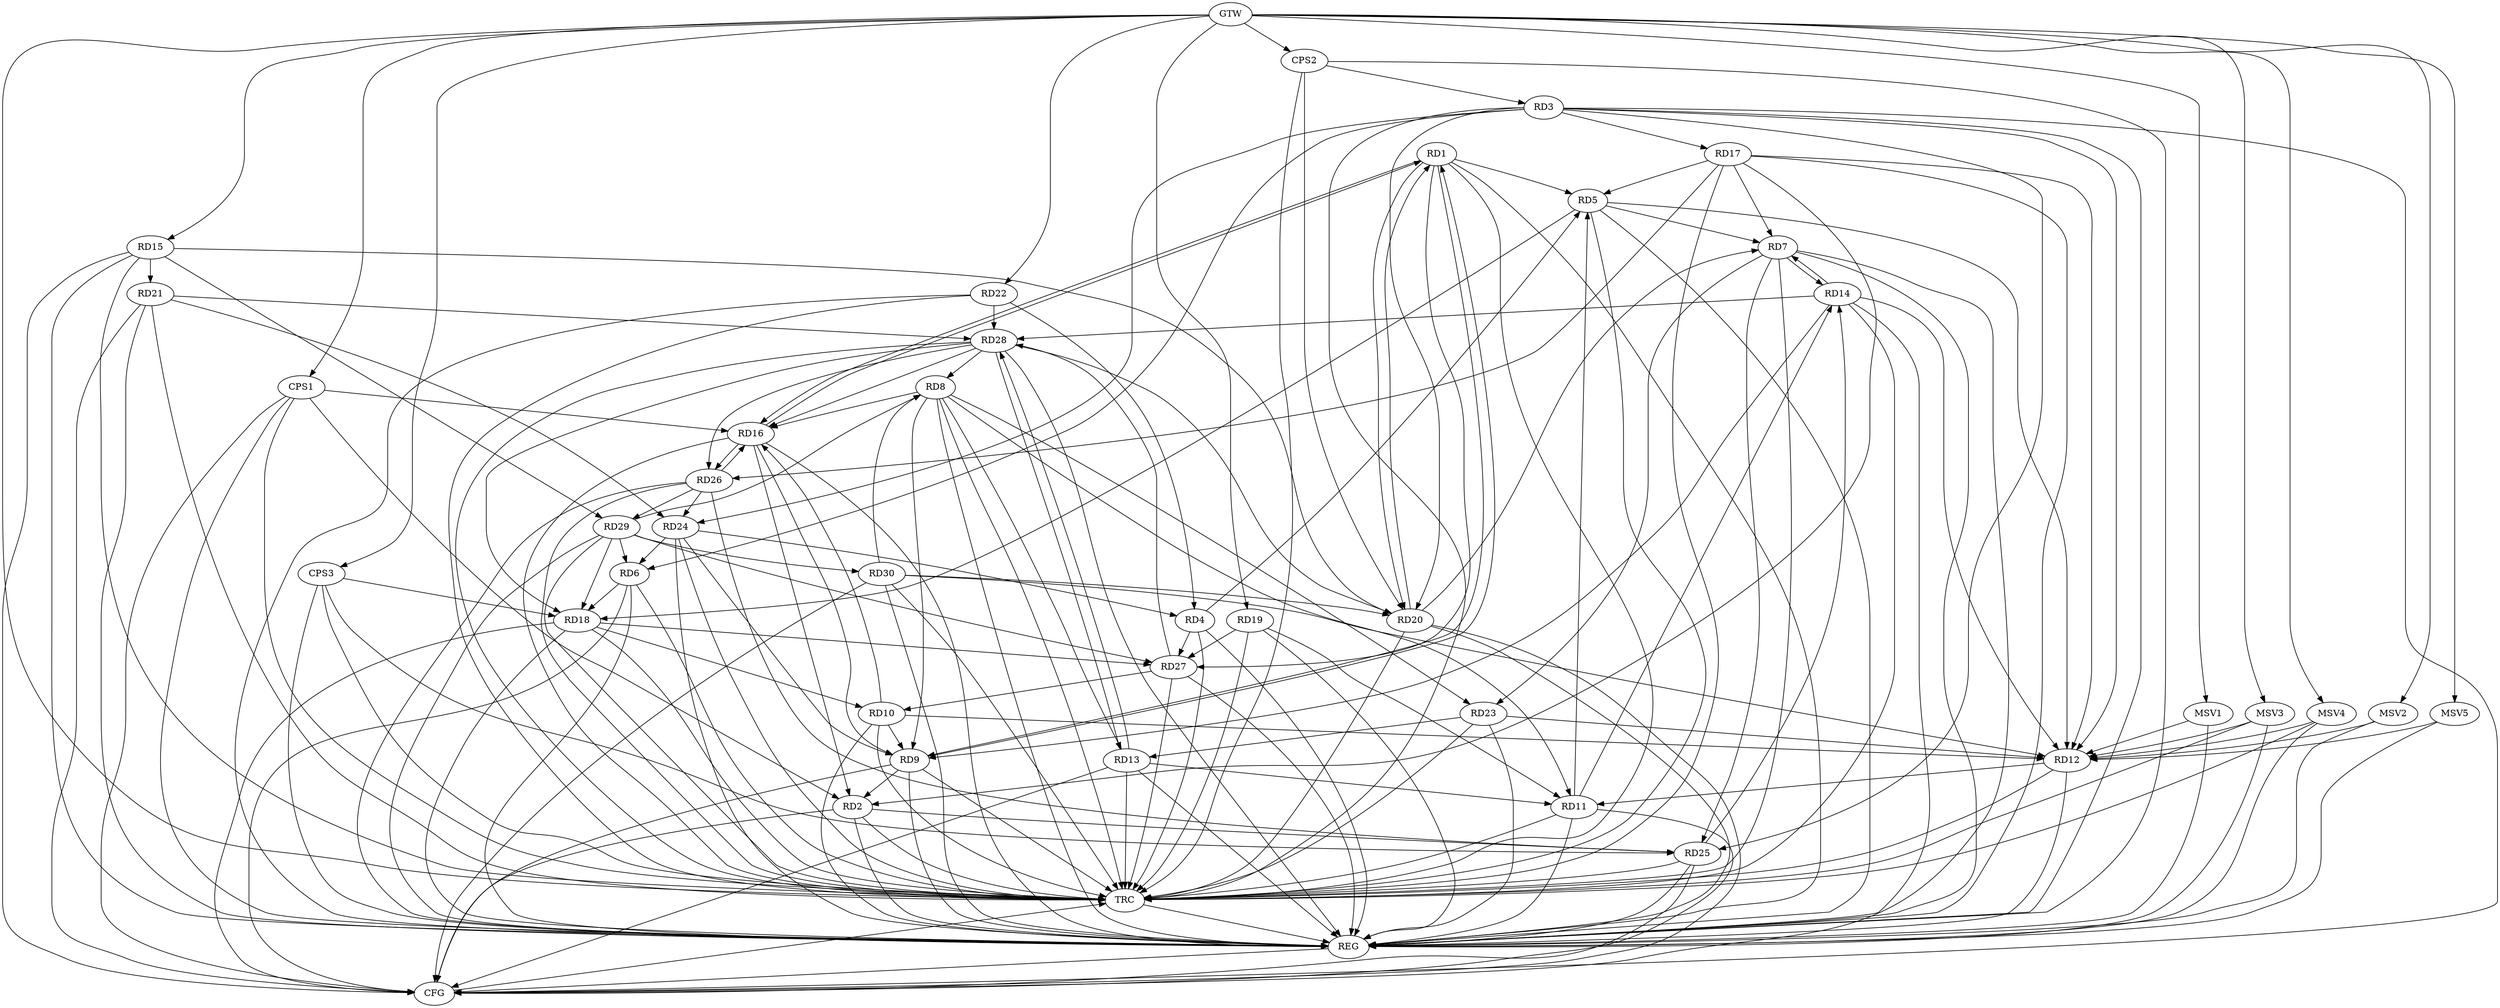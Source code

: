 strict digraph G {
  RD1 [ label="RD1" ];
  RD2 [ label="RD2" ];
  RD3 [ label="RD3" ];
  RD4 [ label="RD4" ];
  RD5 [ label="RD5" ];
  RD6 [ label="RD6" ];
  RD7 [ label="RD7" ];
  RD8 [ label="RD8" ];
  RD9 [ label="RD9" ];
  RD10 [ label="RD10" ];
  RD11 [ label="RD11" ];
  RD12 [ label="RD12" ];
  RD13 [ label="RD13" ];
  RD14 [ label="RD14" ];
  RD15 [ label="RD15" ];
  RD16 [ label="RD16" ];
  RD17 [ label="RD17" ];
  RD18 [ label="RD18" ];
  RD19 [ label="RD19" ];
  RD20 [ label="RD20" ];
  RD21 [ label="RD21" ];
  RD22 [ label="RD22" ];
  RD23 [ label="RD23" ];
  RD24 [ label="RD24" ];
  RD25 [ label="RD25" ];
  RD26 [ label="RD26" ];
  RD27 [ label="RD27" ];
  RD28 [ label="RD28" ];
  RD29 [ label="RD29" ];
  RD30 [ label="RD30" ];
  CPS1 [ label="CPS1" ];
  CPS2 [ label="CPS2" ];
  CPS3 [ label="CPS3" ];
  GTW [ label="GTW" ];
  REG [ label="REG" ];
  CFG [ label="CFG" ];
  TRC [ label="TRC" ];
  MSV1 [ label="MSV1" ];
  MSV2 [ label="MSV2" ];
  MSV3 [ label="MSV3" ];
  MSV4 [ label="MSV4" ];
  MSV5 [ label="MSV5" ];
  RD1 -> RD5;
  RD1 -> RD9;
  RD9 -> RD1;
  RD1 -> RD16;
  RD16 -> RD1;
  RD1 -> RD20;
  RD20 -> RD1;
  RD1 -> RD27;
  RD9 -> RD2;
  RD16 -> RD2;
  RD17 -> RD2;
  RD2 -> RD25;
  RD3 -> RD6;
  RD3 -> RD12;
  RD3 -> RD17;
  RD3 -> RD20;
  RD3 -> RD24;
  RD3 -> RD25;
  RD4 -> RD5;
  RD22 -> RD4;
  RD24 -> RD4;
  RD4 -> RD27;
  RD5 -> RD7;
  RD11 -> RD5;
  RD5 -> RD12;
  RD17 -> RD5;
  RD5 -> RD18;
  RD6 -> RD18;
  RD24 -> RD6;
  RD29 -> RD6;
  RD7 -> RD14;
  RD14 -> RD7;
  RD17 -> RD7;
  RD20 -> RD7;
  RD7 -> RD23;
  RD7 -> RD25;
  RD8 -> RD9;
  RD8 -> RD11;
  RD8 -> RD13;
  RD8 -> RD16;
  RD8 -> RD23;
  RD28 -> RD8;
  RD29 -> RD8;
  RD30 -> RD8;
  RD10 -> RD9;
  RD14 -> RD9;
  RD16 -> RD9;
  RD24 -> RD9;
  RD10 -> RD12;
  RD10 -> RD16;
  RD18 -> RD10;
  RD27 -> RD10;
  RD12 -> RD11;
  RD13 -> RD11;
  RD11 -> RD14;
  RD19 -> RD11;
  RD14 -> RD12;
  RD17 -> RD12;
  RD23 -> RD12;
  RD30 -> RD12;
  RD23 -> RD13;
  RD13 -> RD28;
  RD28 -> RD13;
  RD25 -> RD14;
  RD14 -> RD28;
  RD15 -> RD20;
  RD15 -> RD21;
  RD15 -> RD29;
  RD16 -> RD26;
  RD26 -> RD16;
  RD28 -> RD16;
  RD17 -> RD26;
  RD18 -> RD27;
  RD28 -> RD18;
  RD29 -> RD18;
  RD19 -> RD27;
  RD28 -> RD20;
  RD30 -> RD20;
  RD21 -> RD24;
  RD21 -> RD28;
  RD22 -> RD28;
  RD26 -> RD24;
  RD26 -> RD25;
  RD28 -> RD26;
  RD26 -> RD29;
  RD27 -> RD28;
  RD29 -> RD27;
  RD29 -> RD30;
  CPS1 -> RD2;
  CPS1 -> RD16;
  CPS2 -> RD3;
  CPS2 -> RD20;
  CPS3 -> RD18;
  CPS3 -> RD25;
  GTW -> RD15;
  GTW -> RD19;
  GTW -> RD22;
  GTW -> CPS1;
  GTW -> CPS2;
  GTW -> CPS3;
  RD1 -> REG;
  RD2 -> REG;
  RD3 -> REG;
  RD4 -> REG;
  RD5 -> REG;
  RD6 -> REG;
  RD7 -> REG;
  RD8 -> REG;
  RD9 -> REG;
  RD10 -> REG;
  RD11 -> REG;
  RD12 -> REG;
  RD13 -> REG;
  RD14 -> REG;
  RD15 -> REG;
  RD16 -> REG;
  RD17 -> REG;
  RD18 -> REG;
  RD19 -> REG;
  RD20 -> REG;
  RD21 -> REG;
  RD22 -> REG;
  RD23 -> REG;
  RD24 -> REG;
  RD25 -> REG;
  RD26 -> REG;
  RD27 -> REG;
  RD28 -> REG;
  RD29 -> REG;
  RD30 -> REG;
  CPS1 -> REG;
  CPS2 -> REG;
  CPS3 -> REG;
  RD11 -> CFG;
  RD3 -> CFG;
  RD15 -> CFG;
  RD18 -> CFG;
  RD6 -> CFG;
  RD13 -> CFG;
  RD7 -> CFG;
  RD21 -> CFG;
  RD9 -> CFG;
  RD25 -> CFG;
  RD20 -> CFG;
  CPS1 -> CFG;
  RD2 -> CFG;
  RD30 -> CFG;
  REG -> CFG;
  RD1 -> TRC;
  RD2 -> TRC;
  RD3 -> TRC;
  RD4 -> TRC;
  RD5 -> TRC;
  RD6 -> TRC;
  RD7 -> TRC;
  RD8 -> TRC;
  RD9 -> TRC;
  RD10 -> TRC;
  RD11 -> TRC;
  RD12 -> TRC;
  RD13 -> TRC;
  RD14 -> TRC;
  RD15 -> TRC;
  RD16 -> TRC;
  RD17 -> TRC;
  RD18 -> TRC;
  RD19 -> TRC;
  RD20 -> TRC;
  RD21 -> TRC;
  RD22 -> TRC;
  RD23 -> TRC;
  RD24 -> TRC;
  RD25 -> TRC;
  RD26 -> TRC;
  RD27 -> TRC;
  RD28 -> TRC;
  RD29 -> TRC;
  RD30 -> TRC;
  CPS1 -> TRC;
  CPS2 -> TRC;
  CPS3 -> TRC;
  GTW -> TRC;
  CFG -> TRC;
  TRC -> REG;
  MSV1 -> RD12;
  GTW -> MSV1;
  MSV1 -> REG;
  MSV2 -> RD12;
  MSV3 -> RD12;
  MSV4 -> RD12;
  MSV5 -> RD12;
  GTW -> MSV2;
  MSV2 -> REG;
  GTW -> MSV3;
  MSV3 -> REG;
  MSV3 -> TRC;
  GTW -> MSV4;
  MSV4 -> REG;
  MSV4 -> TRC;
  GTW -> MSV5;
  MSV5 -> REG;
}
